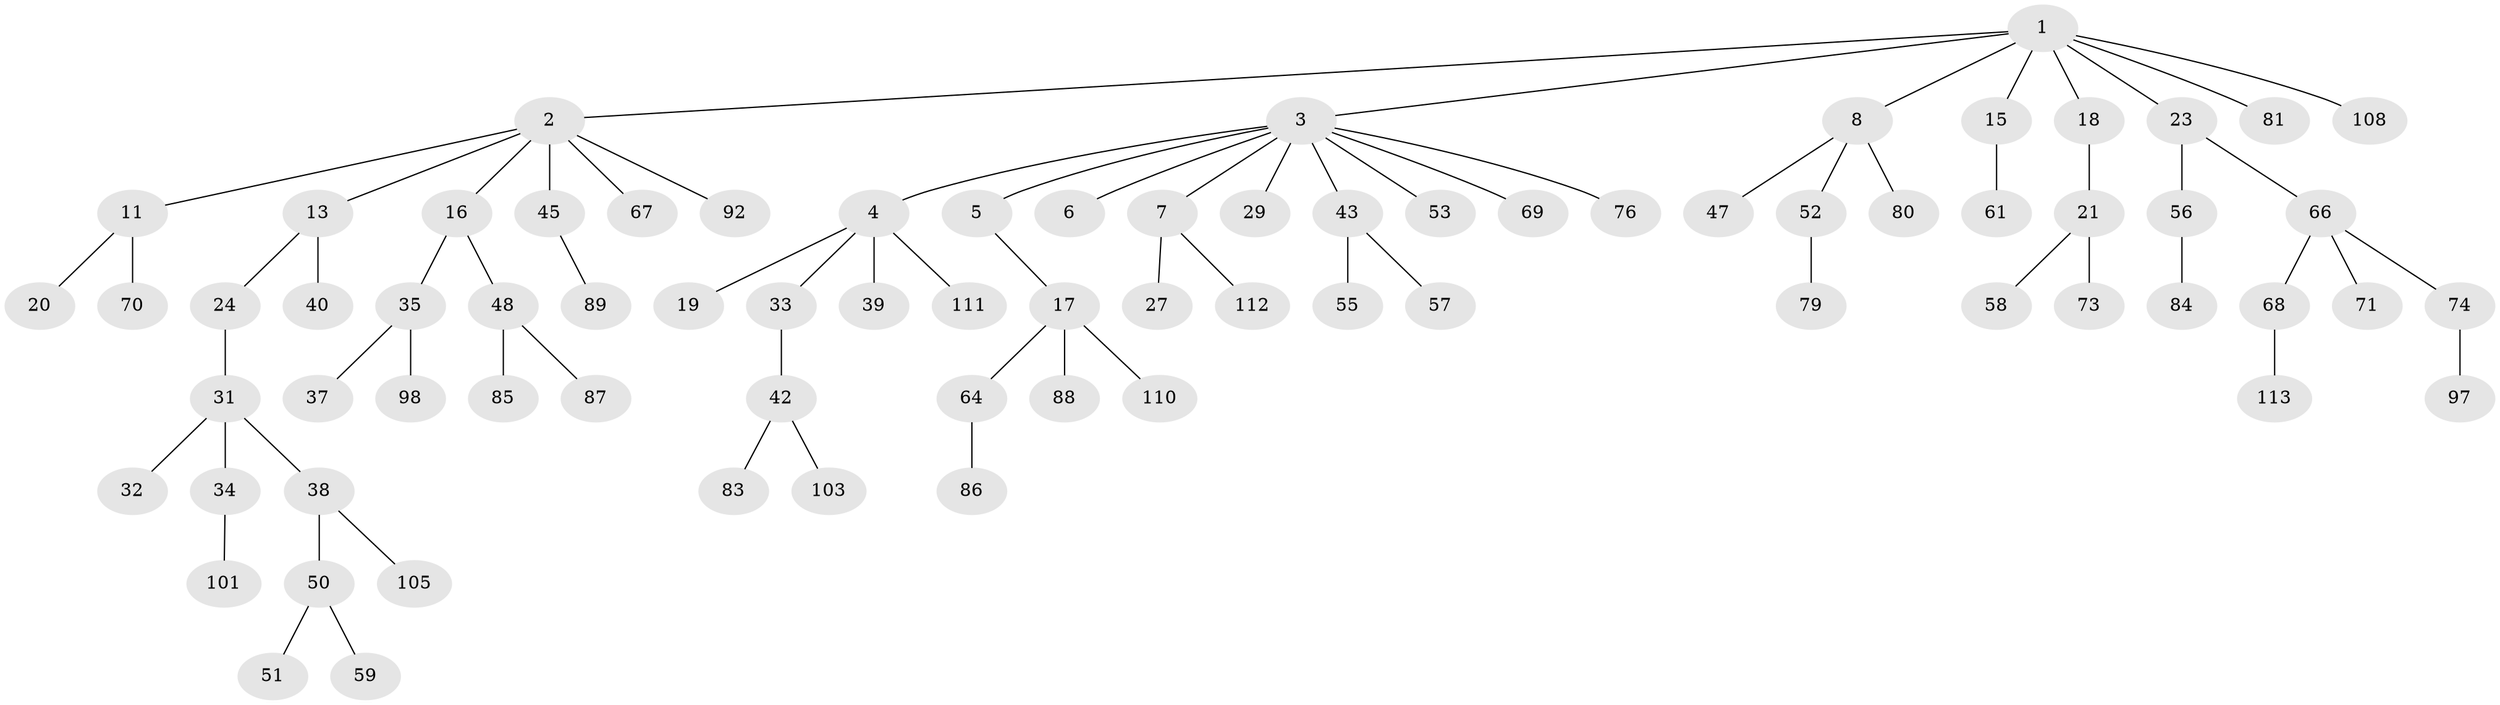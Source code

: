 // original degree distribution, {8: 0.008620689655172414, 4: 0.08620689655172414, 10: 0.008620689655172414, 5: 0.017241379310344827, 2: 0.27586206896551724, 3: 0.1206896551724138, 1: 0.4827586206896552}
// Generated by graph-tools (version 1.1) at 2025/11/02/27/25 16:11:25]
// undirected, 76 vertices, 75 edges
graph export_dot {
graph [start="1"]
  node [color=gray90,style=filled];
  1 [super="+14"];
  2 [super="+12"];
  3 [super="+9"];
  4 [super="+36"];
  5;
  6 [super="+90"];
  7 [super="+75"];
  8 [super="+10"];
  11 [super="+91"];
  13 [super="+114"];
  15 [super="+65"];
  16 [super="+22"];
  17 [super="+25"];
  18;
  19 [super="+26"];
  20 [super="+54"];
  21 [super="+28"];
  23 [super="+30"];
  24 [super="+63"];
  27 [super="+94"];
  29;
  31;
  32;
  33 [super="+95"];
  34 [super="+41"];
  35 [super="+102"];
  37;
  38 [super="+44"];
  39;
  40;
  42 [super="+60"];
  43 [super="+46"];
  45 [super="+62"];
  47 [super="+82"];
  48 [super="+49"];
  50;
  51;
  52;
  53 [super="+106"];
  55;
  56 [super="+116"];
  57 [super="+115"];
  58;
  59 [super="+99"];
  61;
  64 [super="+77"];
  66 [super="+72"];
  67;
  68;
  69;
  70 [super="+107"];
  71;
  73 [super="+100"];
  74 [super="+78"];
  76;
  79;
  80 [super="+104"];
  81;
  83;
  84 [super="+93"];
  85 [super="+96"];
  86;
  87;
  88 [super="+109"];
  89;
  92;
  97;
  98;
  101;
  103;
  105;
  108;
  110;
  111;
  112;
  113;
  1 -- 2;
  1 -- 3;
  1 -- 8;
  1 -- 18;
  1 -- 23;
  1 -- 81;
  1 -- 108;
  1 -- 15;
  2 -- 11;
  2 -- 45;
  2 -- 16;
  2 -- 67;
  2 -- 92;
  2 -- 13;
  3 -- 4;
  3 -- 5;
  3 -- 6;
  3 -- 7;
  3 -- 29;
  3 -- 43;
  3 -- 53;
  3 -- 76;
  3 -- 69;
  4 -- 19;
  4 -- 33;
  4 -- 39;
  4 -- 111;
  5 -- 17;
  7 -- 27;
  7 -- 112;
  8 -- 52;
  8 -- 80;
  8 -- 47;
  11 -- 20;
  11 -- 70;
  13 -- 24;
  13 -- 40;
  15 -- 61;
  16 -- 48;
  16 -- 35;
  17 -- 110;
  17 -- 64;
  17 -- 88;
  18 -- 21;
  21 -- 58;
  21 -- 73;
  23 -- 66;
  23 -- 56;
  24 -- 31;
  31 -- 32;
  31 -- 34;
  31 -- 38;
  33 -- 42;
  34 -- 101;
  35 -- 37;
  35 -- 98;
  38 -- 50;
  38 -- 105;
  42 -- 103;
  42 -- 83;
  43 -- 55;
  43 -- 57;
  45 -- 89;
  48 -- 85;
  48 -- 87;
  50 -- 51;
  50 -- 59;
  52 -- 79;
  56 -- 84;
  64 -- 86;
  66 -- 68;
  66 -- 71;
  66 -- 74;
  68 -- 113;
  74 -- 97;
}
